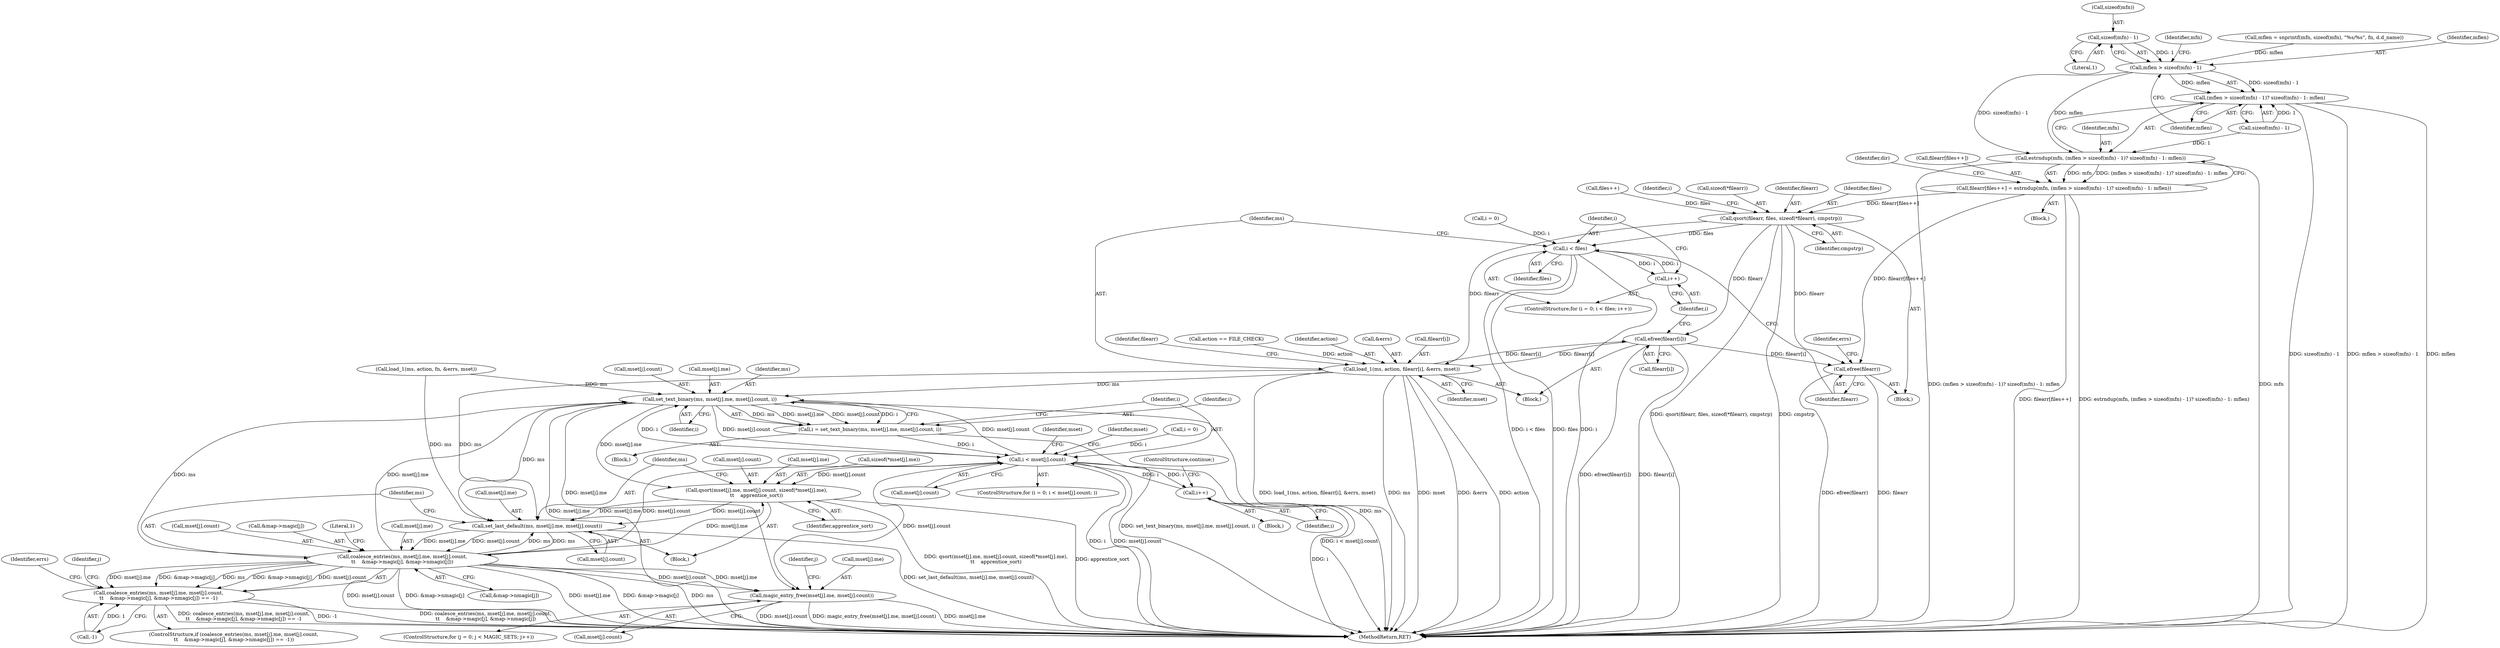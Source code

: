 digraph "0_php_a72cd07f2983dc43a6bb35209dc4687852e53c09@API" {
"1000287" [label="(Call,sizeof(mfn) - 1)"];
"1000285" [label="(Call,mflen > sizeof(mfn) - 1)"];
"1000282" [label="(Call,estrndup(mfn, (mflen > sizeof(mfn) - 1)? sizeof(mfn) - 1: mflen))"];
"1000277" [label="(Call,filearr[files++] = estrndup(mfn, (mflen > sizeof(mfn) - 1)? sizeof(mfn) - 1: mflen))"];
"1000298" [label="(Call,qsort(filearr, files, sizeof(*filearr), cmpstrp))"];
"1000309" [label="(Call,i < files)"];
"1000312" [label="(Call,i++)"];
"1000315" [label="(Call,load_1(ms, action, filearr[i], &errs, mset))"];
"1000324" [label="(Call,efree(filearr[i]))"];
"1000328" [label="(Call,efree(filearr))"];
"1000383" [label="(Call,set_text_binary(ms, mset[j].me, mset[j].count, i))"];
"1000355" [label="(Call,i < mset[j].count)"];
"1000378" [label="(Call,i++)"];
"1000396" [label="(Call,qsort(mset[j].me, mset[j].count, sizeof(*mset[j].me),\n\t\t    apprentice_sort))"];
"1000415" [label="(Call,set_last_default(ms, mset[j].me, mset[j].count))"];
"1000429" [label="(Call,coalesce_entries(ms, mset[j].me, mset[j].count,\n\t\t    &map->magic[j], &map->nmagic[j]))"];
"1000428" [label="(Call,coalesce_entries(ms, mset[j].me, mset[j].count,\n\t\t    &map->magic[j], &map->nmagic[j]) == -1)"];
"1000469" [label="(Call,magic_entry_free(mset[j].me, mset[j].count))"];
"1000381" [label="(Call,i = set_text_binary(ms, mset[j].me, mset[j].count, i))"];
"1000284" [label="(Call,(mflen > sizeof(mfn) - 1)? sizeof(mfn) - 1: mflen)"];
"1000350" [label="(Block,)"];
"1000416" [label="(Identifier,ms)"];
"1000295" [label="(Identifier,mflen)"];
"1000305" [label="(ControlStructure,for (i = 0; i < files; i++))"];
"1000441" [label="(Call,&map->magic[j])"];
"1000454" [label="(Literal,1)"];
"1000407" [label="(Call,sizeof(*mset[j].me))"];
"1000362" [label="(Block,)"];
"1000431" [label="(Call,mset[j].me)"];
"1000312" [label="(Call,i++)"];
"1000427" [label="(ControlStructure,if (coalesce_entries(ms, mset[j].me, mset[j].count,\n\t\t    &map->magic[j], &map->nmagic[j]) == -1))"];
"1000382" [label="(Identifier,i)"];
"1000414" [label="(Identifier,apprentice_sort)"];
"1000415" [label="(Call,set_last_default(ms, mset[j].me, mset[j].count))"];
"1000370" [label="(Identifier,mset)"];
"1000511" [label="(MethodReturn,RET)"];
"1000277" [label="(Call,filearr[files++] = estrndup(mfn, (mflen > sizeof(mfn) - 1)? sizeof(mfn) - 1: mflen))"];
"1000357" [label="(Call,mset[j].count)"];
"1000196" [label="(Identifier,dir)"];
"1000453" [label="(Call,-1)"];
"1000288" [label="(Call,sizeof(mfn))"];
"1000402" [label="(Call,mset[j].count)"];
"1000351" [label="(ControlStructure,for (i = 0; i < mset[j].count; ))"];
"1000325" [label="(Call,filearr[i])"];
"1000326" [label="(Identifier,filearr)"];
"1000331" [label="(Call,load_1(ms, action, fn, &errs, mset))"];
"1000155" [label="(Call,action == FILE_CHECK)"];
"1000379" [label="(Identifier,i)"];
"1000298" [label="(Call,qsort(filearr, files, sizeof(*filearr), cmpstrp))"];
"1000309" [label="(Call,i < files)"];
"1000300" [label="(Identifier,files)"];
"1000430" [label="(Identifier,ms)"];
"1000280" [label="(Call,files++)"];
"1000323" [label="(Identifier,mset)"];
"1000352" [label="(Call,i = 0)"];
"1000390" [label="(Call,mset[j].count)"];
"1000317" [label="(Identifier,action)"];
"1000385" [label="(Call,mset[j].me)"];
"1000284" [label="(Call,(mflen > sizeof(mfn) - 1)? sizeof(mfn) - 1: mflen)"];
"1000304" [label="(Identifier,cmpstrp)"];
"1000399" [label="(Identifier,mset)"];
"1000283" [label="(Identifier,mfn)"];
"1000324" [label="(Call,efree(filearr[i]))"];
"1000381" [label="(Call,i = set_text_binary(ms, mset[j].me, mset[j].count, i))"];
"1000314" [label="(Block,)"];
"1000460" [label="(ControlStructure,for (j = 0; j < MAGIC_SETS; j++))"];
"1000475" [label="(Call,mset[j].count)"];
"1000307" [label="(Identifier,i)"];
"1000384" [label="(Identifier,ms)"];
"1000469" [label="(Call,magic_entry_free(mset[j].me, mset[j].count))"];
"1000282" [label="(Call,estrndup(mfn, (mflen > sizeof(mfn) - 1)? sizeof(mfn) - 1: mflen))"];
"1000285" [label="(Call,mflen > sizeof(mfn) - 1)"];
"1000380" [label="(ControlStructure,continue;)"];
"1000377" [label="(Block,)"];
"1000378" [label="(Call,i++)"];
"1000468" [label="(Identifier,j)"];
"1000313" [label="(Identifier,i)"];
"1000287" [label="(Call,sizeof(mfn) - 1)"];
"1000436" [label="(Call,mset[j].count)"];
"1000349" [label="(Identifier,j)"];
"1000328" [label="(Call,efree(filearr))"];
"1000301" [label="(Call,sizeof(*filearr))"];
"1000339" [label="(Identifier,errs)"];
"1000199" [label="(Block,)"];
"1000293" [label="(Identifier,mfn)"];
"1000202" [label="(Call,mflen = snprintf(mfn, sizeof(mfn), \"%s/%s\", fn, d.d_name))"];
"1000457" [label="(Identifier,errs)"];
"1000356" [label="(Identifier,i)"];
"1000395" [label="(Identifier,i)"];
"1000383" [label="(Call,set_text_binary(ms, mset[j].me, mset[j].count, i))"];
"1000321" [label="(Call,&errs)"];
"1000176" [label="(Block,)"];
"1000318" [label="(Call,filearr[i])"];
"1000315" [label="(Call,load_1(ms, action, filearr[i], &errs, mset))"];
"1000278" [label="(Call,filearr[files++])"];
"1000428" [label="(Call,coalesce_entries(ms, mset[j].me, mset[j].count,\n\t\t    &map->magic[j], &map->nmagic[j]) == -1)"];
"1000417" [label="(Call,mset[j].me)"];
"1000355" [label="(Call,i < mset[j].count)"];
"1000311" [label="(Identifier,files)"];
"1000447" [label="(Call,&map->nmagic[j])"];
"1000310" [label="(Identifier,i)"];
"1000397" [label="(Call,mset[j].me)"];
"1000299" [label="(Identifier,filearr)"];
"1000470" [label="(Call,mset[j].me)"];
"1000429" [label="(Call,coalesce_entries(ms, mset[j].me, mset[j].count,\n\t\t    &map->magic[j], &map->nmagic[j]))"];
"1000396" [label="(Call,qsort(mset[j].me, mset[j].count, sizeof(*mset[j].me),\n\t\t    apprentice_sort))"];
"1000291" [label="(Call,sizeof(mfn) - 1)"];
"1000286" [label="(Identifier,mflen)"];
"1000290" [label="(Literal,1)"];
"1000306" [label="(Call,i = 0)"];
"1000329" [label="(Identifier,filearr)"];
"1000422" [label="(Call,mset[j].count)"];
"1000316" [label="(Identifier,ms)"];
"1000287" -> "1000285"  [label="AST: "];
"1000287" -> "1000290"  [label="CFG: "];
"1000288" -> "1000287"  [label="AST: "];
"1000290" -> "1000287"  [label="AST: "];
"1000285" -> "1000287"  [label="CFG: "];
"1000287" -> "1000285"  [label="DDG: 1"];
"1000285" -> "1000284"  [label="AST: "];
"1000286" -> "1000285"  [label="AST: "];
"1000293" -> "1000285"  [label="CFG: "];
"1000295" -> "1000285"  [label="CFG: "];
"1000285" -> "1000282"  [label="DDG: sizeof(mfn) - 1"];
"1000285" -> "1000282"  [label="DDG: mflen"];
"1000202" -> "1000285"  [label="DDG: mflen"];
"1000285" -> "1000284"  [label="DDG: sizeof(mfn) - 1"];
"1000285" -> "1000284"  [label="DDG: mflen"];
"1000282" -> "1000277"  [label="AST: "];
"1000282" -> "1000284"  [label="CFG: "];
"1000283" -> "1000282"  [label="AST: "];
"1000284" -> "1000282"  [label="AST: "];
"1000277" -> "1000282"  [label="CFG: "];
"1000282" -> "1000511"  [label="DDG: (mflen > sizeof(mfn) - 1)? sizeof(mfn) - 1: mflen"];
"1000282" -> "1000511"  [label="DDG: mfn"];
"1000282" -> "1000277"  [label="DDG: mfn"];
"1000282" -> "1000277"  [label="DDG: (mflen > sizeof(mfn) - 1)? sizeof(mfn) - 1: mflen"];
"1000291" -> "1000282"  [label="DDG: 1"];
"1000277" -> "1000199"  [label="AST: "];
"1000278" -> "1000277"  [label="AST: "];
"1000196" -> "1000277"  [label="CFG: "];
"1000277" -> "1000511"  [label="DDG: estrndup(mfn, (mflen > sizeof(mfn) - 1)? sizeof(mfn) - 1: mflen)"];
"1000277" -> "1000511"  [label="DDG: filearr[files++]"];
"1000277" -> "1000298"  [label="DDG: filearr[files++]"];
"1000277" -> "1000328"  [label="DDG: filearr[files++]"];
"1000298" -> "1000176"  [label="AST: "];
"1000298" -> "1000304"  [label="CFG: "];
"1000299" -> "1000298"  [label="AST: "];
"1000300" -> "1000298"  [label="AST: "];
"1000301" -> "1000298"  [label="AST: "];
"1000304" -> "1000298"  [label="AST: "];
"1000307" -> "1000298"  [label="CFG: "];
"1000298" -> "1000511"  [label="DDG: qsort(filearr, files, sizeof(*filearr), cmpstrp)"];
"1000298" -> "1000511"  [label="DDG: cmpstrp"];
"1000280" -> "1000298"  [label="DDG: files"];
"1000298" -> "1000309"  [label="DDG: files"];
"1000298" -> "1000315"  [label="DDG: filearr"];
"1000298" -> "1000324"  [label="DDG: filearr"];
"1000298" -> "1000328"  [label="DDG: filearr"];
"1000309" -> "1000305"  [label="AST: "];
"1000309" -> "1000311"  [label="CFG: "];
"1000310" -> "1000309"  [label="AST: "];
"1000311" -> "1000309"  [label="AST: "];
"1000316" -> "1000309"  [label="CFG: "];
"1000329" -> "1000309"  [label="CFG: "];
"1000309" -> "1000511"  [label="DDG: i"];
"1000309" -> "1000511"  [label="DDG: i < files"];
"1000309" -> "1000511"  [label="DDG: files"];
"1000312" -> "1000309"  [label="DDG: i"];
"1000306" -> "1000309"  [label="DDG: i"];
"1000309" -> "1000312"  [label="DDG: i"];
"1000312" -> "1000305"  [label="AST: "];
"1000312" -> "1000313"  [label="CFG: "];
"1000313" -> "1000312"  [label="AST: "];
"1000310" -> "1000312"  [label="CFG: "];
"1000315" -> "1000314"  [label="AST: "];
"1000315" -> "1000323"  [label="CFG: "];
"1000316" -> "1000315"  [label="AST: "];
"1000317" -> "1000315"  [label="AST: "];
"1000318" -> "1000315"  [label="AST: "];
"1000321" -> "1000315"  [label="AST: "];
"1000323" -> "1000315"  [label="AST: "];
"1000326" -> "1000315"  [label="CFG: "];
"1000315" -> "1000511"  [label="DDG: load_1(ms, action, filearr[i], &errs, mset)"];
"1000315" -> "1000511"  [label="DDG: ms"];
"1000315" -> "1000511"  [label="DDG: mset"];
"1000315" -> "1000511"  [label="DDG: &errs"];
"1000315" -> "1000511"  [label="DDG: action"];
"1000155" -> "1000315"  [label="DDG: action"];
"1000324" -> "1000315"  [label="DDG: filearr[i]"];
"1000315" -> "1000324"  [label="DDG: filearr[i]"];
"1000315" -> "1000383"  [label="DDG: ms"];
"1000315" -> "1000415"  [label="DDG: ms"];
"1000324" -> "1000314"  [label="AST: "];
"1000324" -> "1000325"  [label="CFG: "];
"1000325" -> "1000324"  [label="AST: "];
"1000313" -> "1000324"  [label="CFG: "];
"1000324" -> "1000511"  [label="DDG: efree(filearr[i])"];
"1000324" -> "1000511"  [label="DDG: filearr[i]"];
"1000324" -> "1000328"  [label="DDG: filearr[i]"];
"1000328" -> "1000176"  [label="AST: "];
"1000328" -> "1000329"  [label="CFG: "];
"1000329" -> "1000328"  [label="AST: "];
"1000339" -> "1000328"  [label="CFG: "];
"1000328" -> "1000511"  [label="DDG: efree(filearr)"];
"1000328" -> "1000511"  [label="DDG: filearr"];
"1000383" -> "1000381"  [label="AST: "];
"1000383" -> "1000395"  [label="CFG: "];
"1000384" -> "1000383"  [label="AST: "];
"1000385" -> "1000383"  [label="AST: "];
"1000390" -> "1000383"  [label="AST: "];
"1000395" -> "1000383"  [label="AST: "];
"1000381" -> "1000383"  [label="CFG: "];
"1000383" -> "1000511"  [label="DDG: ms"];
"1000383" -> "1000511"  [label="DDG: mset[j].me"];
"1000383" -> "1000355"  [label="DDG: mset[j].count"];
"1000383" -> "1000381"  [label="DDG: ms"];
"1000383" -> "1000381"  [label="DDG: mset[j].me"];
"1000383" -> "1000381"  [label="DDG: mset[j].count"];
"1000383" -> "1000381"  [label="DDG: i"];
"1000331" -> "1000383"  [label="DDG: ms"];
"1000429" -> "1000383"  [label="DDG: ms"];
"1000429" -> "1000383"  [label="DDG: mset[j].me"];
"1000355" -> "1000383"  [label="DDG: mset[j].count"];
"1000355" -> "1000383"  [label="DDG: i"];
"1000383" -> "1000396"  [label="DDG: mset[j].me"];
"1000383" -> "1000415"  [label="DDG: ms"];
"1000383" -> "1000469"  [label="DDG: mset[j].me"];
"1000355" -> "1000351"  [label="AST: "];
"1000355" -> "1000357"  [label="CFG: "];
"1000356" -> "1000355"  [label="AST: "];
"1000357" -> "1000355"  [label="AST: "];
"1000370" -> "1000355"  [label="CFG: "];
"1000399" -> "1000355"  [label="CFG: "];
"1000355" -> "1000511"  [label="DDG: i"];
"1000355" -> "1000511"  [label="DDG: mset[j].count"];
"1000355" -> "1000511"  [label="DDG: i < mset[j].count"];
"1000352" -> "1000355"  [label="DDG: i"];
"1000378" -> "1000355"  [label="DDG: i"];
"1000381" -> "1000355"  [label="DDG: i"];
"1000429" -> "1000355"  [label="DDG: mset[j].count"];
"1000355" -> "1000378"  [label="DDG: i"];
"1000355" -> "1000396"  [label="DDG: mset[j].count"];
"1000355" -> "1000469"  [label="DDG: mset[j].count"];
"1000378" -> "1000377"  [label="AST: "];
"1000378" -> "1000379"  [label="CFG: "];
"1000379" -> "1000378"  [label="AST: "];
"1000380" -> "1000378"  [label="CFG: "];
"1000378" -> "1000511"  [label="DDG: i"];
"1000396" -> "1000350"  [label="AST: "];
"1000396" -> "1000414"  [label="CFG: "];
"1000397" -> "1000396"  [label="AST: "];
"1000402" -> "1000396"  [label="AST: "];
"1000407" -> "1000396"  [label="AST: "];
"1000414" -> "1000396"  [label="AST: "];
"1000416" -> "1000396"  [label="CFG: "];
"1000396" -> "1000511"  [label="DDG: qsort(mset[j].me, mset[j].count, sizeof(*mset[j].me),\n\t\t    apprentice_sort)"];
"1000396" -> "1000511"  [label="DDG: apprentice_sort"];
"1000429" -> "1000396"  [label="DDG: mset[j].me"];
"1000396" -> "1000415"  [label="DDG: mset[j].me"];
"1000396" -> "1000415"  [label="DDG: mset[j].count"];
"1000415" -> "1000350"  [label="AST: "];
"1000415" -> "1000422"  [label="CFG: "];
"1000416" -> "1000415"  [label="AST: "];
"1000417" -> "1000415"  [label="AST: "];
"1000422" -> "1000415"  [label="AST: "];
"1000430" -> "1000415"  [label="CFG: "];
"1000415" -> "1000511"  [label="DDG: set_last_default(ms, mset[j].me, mset[j].count)"];
"1000331" -> "1000415"  [label="DDG: ms"];
"1000429" -> "1000415"  [label="DDG: ms"];
"1000415" -> "1000429"  [label="DDG: ms"];
"1000415" -> "1000429"  [label="DDG: mset[j].me"];
"1000415" -> "1000429"  [label="DDG: mset[j].count"];
"1000429" -> "1000428"  [label="AST: "];
"1000429" -> "1000447"  [label="CFG: "];
"1000430" -> "1000429"  [label="AST: "];
"1000431" -> "1000429"  [label="AST: "];
"1000436" -> "1000429"  [label="AST: "];
"1000441" -> "1000429"  [label="AST: "];
"1000447" -> "1000429"  [label="AST: "];
"1000454" -> "1000429"  [label="CFG: "];
"1000429" -> "1000511"  [label="DDG: mset[j].count"];
"1000429" -> "1000511"  [label="DDG: &map->nmagic[j]"];
"1000429" -> "1000511"  [label="DDG: mset[j].me"];
"1000429" -> "1000511"  [label="DDG: &map->magic[j]"];
"1000429" -> "1000511"  [label="DDG: ms"];
"1000429" -> "1000428"  [label="DDG: mset[j].me"];
"1000429" -> "1000428"  [label="DDG: &map->magic[j]"];
"1000429" -> "1000428"  [label="DDG: ms"];
"1000429" -> "1000428"  [label="DDG: &map->nmagic[j]"];
"1000429" -> "1000428"  [label="DDG: mset[j].count"];
"1000429" -> "1000469"  [label="DDG: mset[j].me"];
"1000429" -> "1000469"  [label="DDG: mset[j].count"];
"1000428" -> "1000427"  [label="AST: "];
"1000428" -> "1000453"  [label="CFG: "];
"1000453" -> "1000428"  [label="AST: "];
"1000457" -> "1000428"  [label="CFG: "];
"1000349" -> "1000428"  [label="CFG: "];
"1000428" -> "1000511"  [label="DDG: coalesce_entries(ms, mset[j].me, mset[j].count,\n\t\t    &map->magic[j], &map->nmagic[j]) == -1"];
"1000428" -> "1000511"  [label="DDG: -1"];
"1000428" -> "1000511"  [label="DDG: coalesce_entries(ms, mset[j].me, mset[j].count,\n\t\t    &map->magic[j], &map->nmagic[j])"];
"1000453" -> "1000428"  [label="DDG: 1"];
"1000469" -> "1000460"  [label="AST: "];
"1000469" -> "1000475"  [label="CFG: "];
"1000470" -> "1000469"  [label="AST: "];
"1000475" -> "1000469"  [label="AST: "];
"1000468" -> "1000469"  [label="CFG: "];
"1000469" -> "1000511"  [label="DDG: magic_entry_free(mset[j].me, mset[j].count)"];
"1000469" -> "1000511"  [label="DDG: mset[j].count"];
"1000469" -> "1000511"  [label="DDG: mset[j].me"];
"1000381" -> "1000362"  [label="AST: "];
"1000382" -> "1000381"  [label="AST: "];
"1000356" -> "1000381"  [label="CFG: "];
"1000381" -> "1000511"  [label="DDG: set_text_binary(ms, mset[j].me, mset[j].count, i)"];
"1000284" -> "1000291"  [label="CFG: "];
"1000284" -> "1000295"  [label="CFG: "];
"1000291" -> "1000284"  [label="AST: "];
"1000295" -> "1000284"  [label="AST: "];
"1000284" -> "1000511"  [label="DDG: sizeof(mfn) - 1"];
"1000284" -> "1000511"  [label="DDG: mflen > sizeof(mfn) - 1"];
"1000284" -> "1000511"  [label="DDG: mflen"];
"1000291" -> "1000284"  [label="DDG: 1"];
}
